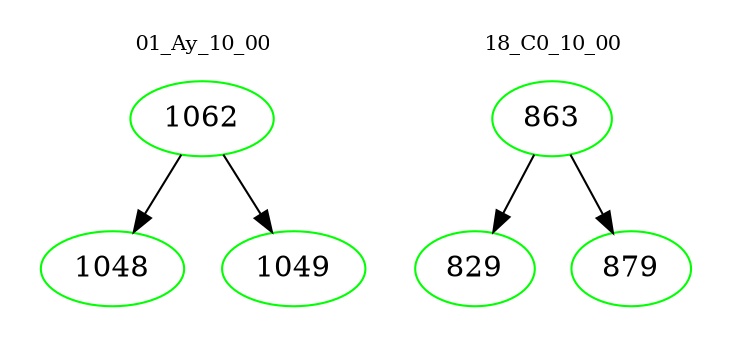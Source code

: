 digraph{
subgraph cluster_0 {
color = white
label = "01_Ay_10_00";
fontsize=10;
T0_1062 [label="1062", color="green"]
T0_1062 -> T0_1048 [color="black"]
T0_1048 [label="1048", color="green"]
T0_1062 -> T0_1049 [color="black"]
T0_1049 [label="1049", color="green"]
}
subgraph cluster_1 {
color = white
label = "18_C0_10_00";
fontsize=10;
T1_863 [label="863", color="green"]
T1_863 -> T1_829 [color="black"]
T1_829 [label="829", color="green"]
T1_863 -> T1_879 [color="black"]
T1_879 [label="879", color="green"]
}
}
